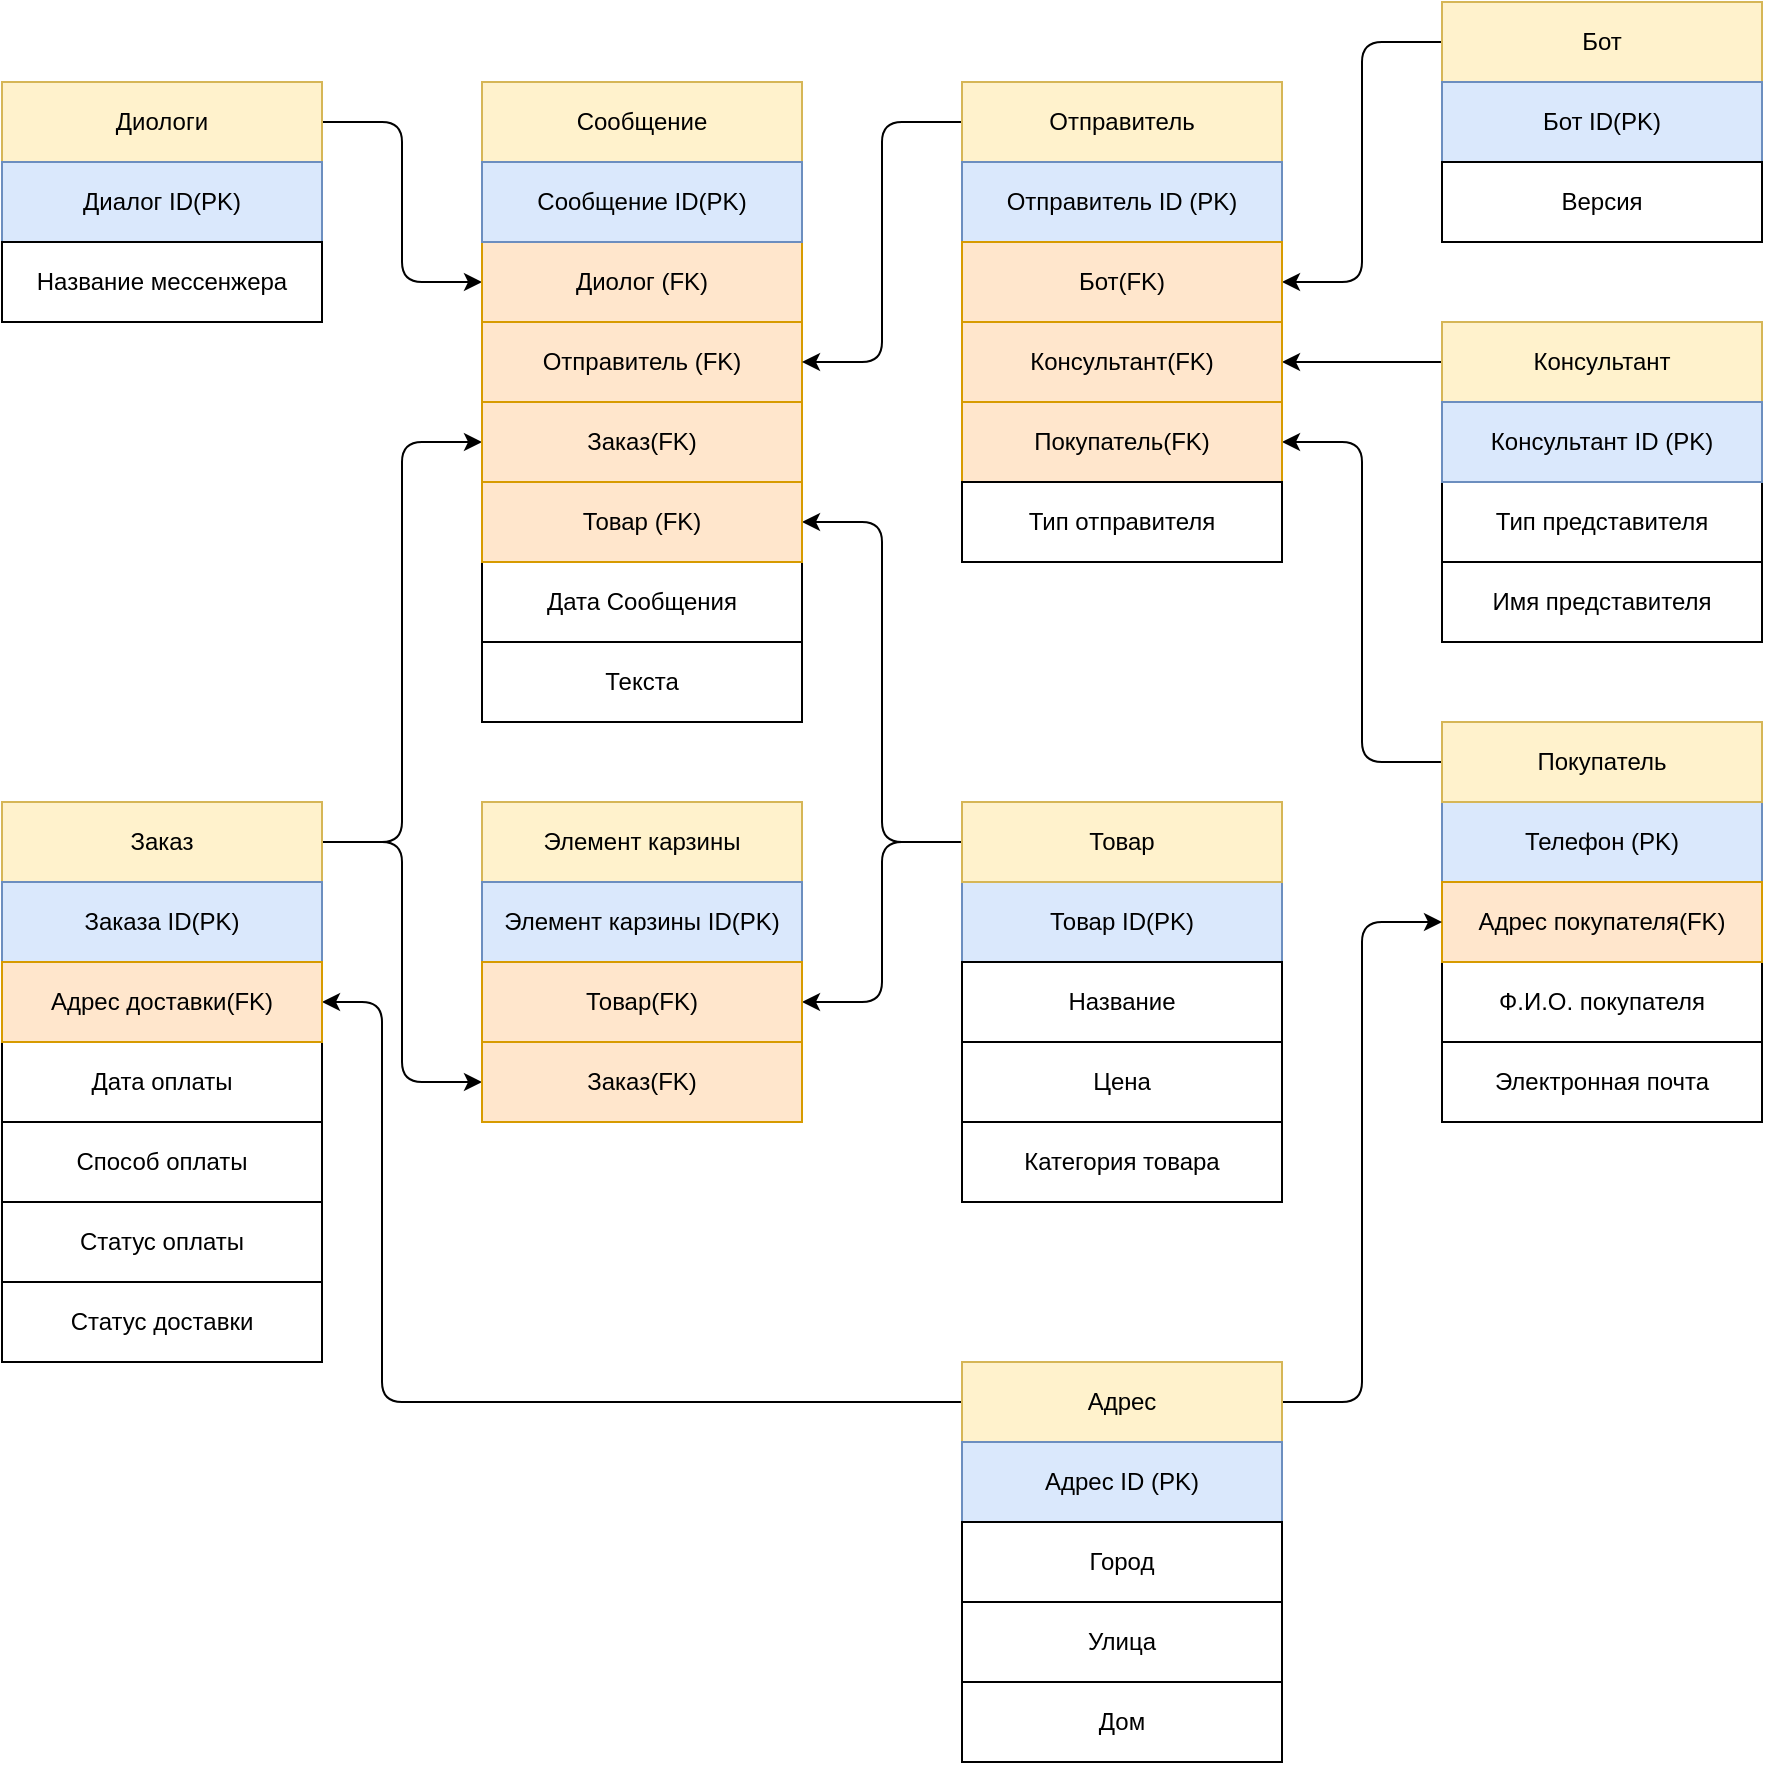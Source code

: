 <mxfile version="14.6.13" type="github" pages="3">
  <diagram id="p0deHhukB9I0JdLg6zLl" name="Логическая модель">
    <mxGraphModel dx="1422" dy="794" grid="1" gridSize="10" guides="1" tooltips="1" connect="1" arrows="1" fold="1" page="1" pageScale="1" pageWidth="850" pageHeight="1100" math="0" shadow="0">
      <root>
        <mxCell id="v9or5yY0KIAKRHQaL7rL-0" />
        <mxCell id="v9or5yY0KIAKRHQaL7rL-1" parent="v9or5yY0KIAKRHQaL7rL-0" />
        <mxCell id="pasMvAfdGevfpp6IdiTx-0" style="edgeStyle=none;rounded=0;orthogonalLoop=1;jettySize=auto;html=1;exitX=0;exitY=0.25;exitDx=0;exitDy=0;" parent="v9or5yY0KIAKRHQaL7rL-1" edge="1">
          <mxGeometry relative="1" as="geometry">
            <mxPoint x="700" y="140" as="sourcePoint" />
            <mxPoint x="700" y="140" as="targetPoint" />
          </mxGeometry>
        </mxCell>
        <mxCell id="TckLDGWV12TooiqpzIK_-0" style="edgeStyle=orthogonalEdgeStyle;rounded=1;orthogonalLoop=1;jettySize=auto;html=1;exitX=1;exitY=0.5;exitDx=0;exitDy=0;entryX=0;entryY=0.5;entryDx=0;entryDy=0;startArrow=none;startFill=0;endArrow=classic;endFill=1;" parent="v9or5yY0KIAKRHQaL7rL-1" source="pasMvAfdGevfpp6IdiTx-87" target="pasMvAfdGevfpp6IdiTx-91" edge="1">
          <mxGeometry relative="1" as="geometry" />
        </mxCell>
        <mxCell id="pasMvAfdGevfpp6IdiTx-87" value="Диологи" style="rounded=0;whiteSpace=wrap;html=1;fillColor=#fff2cc;strokeColor=#d6b656;" parent="v9or5yY0KIAKRHQaL7rL-1" vertex="1">
          <mxGeometry x="40" y="80" width="160" height="40" as="geometry" />
        </mxCell>
        <mxCell id="pasMvAfdGevfpp6IdiTx-88" value="Диалог ID(PK)" style="rounded=0;whiteSpace=wrap;html=1;fillColor=#dae8fc;strokeColor=#6c8ebf;" parent="v9or5yY0KIAKRHQaL7rL-1" vertex="1">
          <mxGeometry x="40" y="120" width="160" height="40" as="geometry" />
        </mxCell>
        <mxCell id="pasMvAfdGevfpp6IdiTx-89" value="Название мессенжера" style="rounded=0;whiteSpace=wrap;html=1;" parent="v9or5yY0KIAKRHQaL7rL-1" vertex="1">
          <mxGeometry x="40" y="160" width="160" height="40" as="geometry" />
        </mxCell>
        <mxCell id="pasMvAfdGevfpp6IdiTx-91" value="Диолог (FK)" style="rounded=0;whiteSpace=wrap;html=1;fillColor=#ffe6cc;strokeColor=#d79b00;" parent="v9or5yY0KIAKRHQaL7rL-1" vertex="1">
          <mxGeometry x="280" y="160" width="160" height="40" as="geometry" />
        </mxCell>
        <mxCell id="pasMvAfdGevfpp6IdiTx-96" value="Имя представителя" style="rounded=0;whiteSpace=wrap;html=1;" parent="v9or5yY0KIAKRHQaL7rL-1" vertex="1">
          <mxGeometry x="760" y="320" width="160" height="40" as="geometry" />
        </mxCell>
        <mxCell id="pasMvAfdGevfpp6IdiTx-97" value="Тип представителя" style="rounded=0;whiteSpace=wrap;html=1;" parent="v9or5yY0KIAKRHQaL7rL-1" vertex="1">
          <mxGeometry x="760" y="280" width="160" height="40" as="geometry" />
        </mxCell>
        <mxCell id="pasMvAfdGevfpp6IdiTx-99" value="Сообщение" style="rounded=0;whiteSpace=wrap;html=1;sketch=0;fillColor=#fff2cc;strokeColor=#d6b656;" parent="v9or5yY0KIAKRHQaL7rL-1" vertex="1">
          <mxGeometry x="280" y="80" width="160" height="40" as="geometry" />
        </mxCell>
        <mxCell id="pasMvAfdGevfpp6IdiTx-100" value="Дата Сообщения" style="rounded=0;whiteSpace=wrap;html=1;sketch=0;" parent="v9or5yY0KIAKRHQaL7rL-1" vertex="1">
          <mxGeometry x="280" y="320" width="160" height="40" as="geometry" />
        </mxCell>
        <mxCell id="pasMvAfdGevfpp6IdiTx-105" value="Текста" style="rounded=0;whiteSpace=wrap;html=1;sketch=0;" parent="v9or5yY0KIAKRHQaL7rL-1" vertex="1">
          <mxGeometry x="280" y="360" width="160" height="40" as="geometry" />
        </mxCell>
        <mxCell id="pasMvAfdGevfpp6IdiTx-106" value="Сообщение ID(PK)" style="rounded=0;whiteSpace=wrap;html=1;sketch=0;fillColor=#dae8fc;strokeColor=#6c8ebf;" parent="v9or5yY0KIAKRHQaL7rL-1" vertex="1">
          <mxGeometry x="280" y="120" width="160" height="40" as="geometry" />
        </mxCell>
        <mxCell id="pasMvAfdGevfpp6IdiTx-116" value="Статус доставки" style="rounded=0;whiteSpace=wrap;html=1;sketch=0;" parent="v9or5yY0KIAKRHQaL7rL-1" vertex="1">
          <mxGeometry x="40" y="680" width="160" height="40" as="geometry" />
        </mxCell>
        <mxCell id="pasMvAfdGevfpp6IdiTx-122" value="Товар ID(PK)" style="rounded=0;whiteSpace=wrap;html=1;sketch=0;fillColor=#dae8fc;strokeColor=#6c8ebf;" parent="v9or5yY0KIAKRHQaL7rL-1" vertex="1">
          <mxGeometry x="520" y="480" width="160" height="40" as="geometry" />
        </mxCell>
        <mxCell id="pasMvAfdGevfpp6IdiTx-123" value="Название" style="rounded=0;whiteSpace=wrap;html=1;sketch=0;" parent="v9or5yY0KIAKRHQaL7rL-1" vertex="1">
          <mxGeometry x="520" y="520" width="160" height="40" as="geometry" />
        </mxCell>
        <mxCell id="pasMvAfdGevfpp6IdiTx-124" value="Цена" style="rounded=0;whiteSpace=wrap;html=1;sketch=0;" parent="v9or5yY0KIAKRHQaL7rL-1" vertex="1">
          <mxGeometry x="520" y="560" width="160" height="40" as="geometry" />
        </mxCell>
        <mxCell id="pasMvAfdGevfpp6IdiTx-125" value="Категория товара" style="rounded=0;whiteSpace=wrap;html=1;sketch=0;" parent="v9or5yY0KIAKRHQaL7rL-1" vertex="1">
          <mxGeometry x="520" y="600" width="160" height="40" as="geometry" />
        </mxCell>
        <mxCell id="GKT2pGZKOeQUbgoUDQdX-23" style="edgeStyle=orthogonalEdgeStyle;curved=0;rounded=1;sketch=0;orthogonalLoop=1;jettySize=auto;html=1;exitX=0;exitY=0.5;exitDx=0;exitDy=0;entryX=1;entryY=0.5;entryDx=0;entryDy=0;endArrow=classic;endFill=1;" parent="v9or5yY0KIAKRHQaL7rL-1" source="pasMvAfdGevfpp6IdiTx-126" target="GKT2pGZKOeQUbgoUDQdX-18" edge="1">
          <mxGeometry relative="1" as="geometry" />
        </mxCell>
        <mxCell id="GKT2pGZKOeQUbgoUDQdX-25" style="edgeStyle=orthogonalEdgeStyle;curved=0;rounded=1;sketch=0;orthogonalLoop=1;jettySize=auto;html=1;exitX=0;exitY=0.5;exitDx=0;exitDy=0;entryX=1;entryY=0.5;entryDx=0;entryDy=0;endArrow=classic;endFill=1;" parent="v9or5yY0KIAKRHQaL7rL-1" source="pasMvAfdGevfpp6IdiTx-126" target="OiSkDl_6KYELyAvGCFfu-3" edge="1">
          <mxGeometry relative="1" as="geometry" />
        </mxCell>
        <mxCell id="pasMvAfdGevfpp6IdiTx-126" value="Товар" style="rounded=0;whiteSpace=wrap;html=1;sketch=0;fillColor=#fff2cc;strokeColor=#d6b656;" parent="v9or5yY0KIAKRHQaL7rL-1" vertex="1">
          <mxGeometry x="520" y="440" width="160" height="40" as="geometry" />
        </mxCell>
        <mxCell id="pasMvAfdGevfpp6IdiTx-128" value="Статус оплаты" style="rounded=0;whiteSpace=wrap;html=1;sketch=0;" parent="v9or5yY0KIAKRHQaL7rL-1" vertex="1">
          <mxGeometry x="40" y="640" width="160" height="40" as="geometry" />
        </mxCell>
        <mxCell id="pasMvAfdGevfpp6IdiTx-129" value="Способ оплаты" style="rounded=0;whiteSpace=wrap;html=1;sketch=0;" parent="v9or5yY0KIAKRHQaL7rL-1" vertex="1">
          <mxGeometry x="40" y="600" width="160" height="40" as="geometry" />
        </mxCell>
        <mxCell id="pasMvAfdGevfpp6IdiTx-130" value="Дата оплаты" style="rounded=0;whiteSpace=wrap;html=1;sketch=0;" parent="v9or5yY0KIAKRHQaL7rL-1" vertex="1">
          <mxGeometry x="40" y="560" width="160" height="40" as="geometry" />
        </mxCell>
        <mxCell id="pasMvAfdGevfpp6IdiTx-144" style="edgeStyle=orthogonalEdgeStyle;curved=0;rounded=1;sketch=0;orthogonalLoop=1;jettySize=auto;html=1;exitX=0.5;exitY=1;exitDx=0;exitDy=0;endArrow=classic;endFill=1;" parent="v9or5yY0KIAKRHQaL7rL-1" source="pasMvAfdGevfpp6IdiTx-99" target="pasMvAfdGevfpp6IdiTx-99" edge="1">
          <mxGeometry relative="1" as="geometry" />
        </mxCell>
        <mxCell id="OiSkDl_6KYELyAvGCFfu-3" value="Товар (FK)" style="rounded=0;whiteSpace=wrap;html=1;sketch=0;fillColor=#ffe6cc;strokeColor=#d79b00;" parent="v9or5yY0KIAKRHQaL7rL-1" vertex="1">
          <mxGeometry x="280" y="280" width="160" height="40" as="geometry" />
        </mxCell>
        <mxCell id="GKT2pGZKOeQUbgoUDQdX-0" value="Телефон (PK)" style="rounded=0;whiteSpace=wrap;html=1;sketch=0;fillColor=#dae8fc;strokeColor=#6c8ebf;" parent="v9or5yY0KIAKRHQaL7rL-1" vertex="1">
          <mxGeometry x="760" y="440" width="160" height="40" as="geometry" />
        </mxCell>
        <mxCell id="GKT2pGZKOeQUbgoUDQdX-1" value="Ф.И.О. покупателя" style="rounded=0;whiteSpace=wrap;html=1;sketch=0;" parent="v9or5yY0KIAKRHQaL7rL-1" vertex="1">
          <mxGeometry x="760" y="520" width="160" height="40" as="geometry" />
        </mxCell>
        <mxCell id="GKT2pGZKOeQUbgoUDQdX-2" value="Электронная почта" style="rounded=0;whiteSpace=wrap;html=1;sketch=0;" parent="v9or5yY0KIAKRHQaL7rL-1" vertex="1">
          <mxGeometry x="760" y="560" width="160" height="40" as="geometry" />
        </mxCell>
        <mxCell id="GKT2pGZKOeQUbgoUDQdX-3" value="Адрес покупателя(FK)" style="rounded=0;whiteSpace=wrap;html=1;sketch=0;fillColor=#ffe6cc;strokeColor=#d79b00;" parent="v9or5yY0KIAKRHQaL7rL-1" vertex="1">
          <mxGeometry x="760" y="480" width="160" height="40" as="geometry" />
        </mxCell>
        <mxCell id="GKT2pGZKOeQUbgoUDQdX-24" style="edgeStyle=orthogonalEdgeStyle;curved=0;rounded=1;sketch=0;orthogonalLoop=1;jettySize=auto;html=1;entryX=1;entryY=0.5;entryDx=0;entryDy=0;endArrow=classic;endFill=1;exitX=0;exitY=0.5;exitDx=0;exitDy=0;" parent="v9or5yY0KIAKRHQaL7rL-1" source="GKT2pGZKOeQUbgoUDQdX-4" target="7vflxxZMA2Av1aCufP7S-0" edge="1">
          <mxGeometry relative="1" as="geometry">
            <mxPoint x="720" y="400" as="sourcePoint" />
          </mxGeometry>
        </mxCell>
        <mxCell id="GKT2pGZKOeQUbgoUDQdX-4" value="Покупатель" style="rounded=0;whiteSpace=wrap;html=1;sketch=0;fillColor=#fff2cc;strokeColor=#d6b656;" parent="v9or5yY0KIAKRHQaL7rL-1" vertex="1">
          <mxGeometry x="760" y="400" width="160" height="40" as="geometry" />
        </mxCell>
        <mxCell id="GKT2pGZKOeQUbgoUDQdX-6" value="Отправитель (FK)" style="rounded=0;whiteSpace=wrap;html=1;sketch=0;fillColor=#ffe6cc;strokeColor=#d79b00;" parent="v9or5yY0KIAKRHQaL7rL-1" vertex="1">
          <mxGeometry x="280" y="200" width="160" height="40" as="geometry" />
        </mxCell>
        <mxCell id="GKT2pGZKOeQUbgoUDQdX-21" style="edgeStyle=orthogonalEdgeStyle;curved=0;rounded=1;sketch=0;orthogonalLoop=1;jettySize=auto;html=1;exitX=1;exitY=0.5;exitDx=0;exitDy=0;entryX=0;entryY=0.5;entryDx=0;entryDy=0;endArrow=classic;endFill=1;" parent="v9or5yY0KIAKRHQaL7rL-1" source="GKT2pGZKOeQUbgoUDQdX-8" target="GKT2pGZKOeQUbgoUDQdX-19" edge="1">
          <mxGeometry relative="1" as="geometry">
            <Array as="points">
              <mxPoint x="240" y="460" />
              <mxPoint x="240" y="580" />
            </Array>
          </mxGeometry>
        </mxCell>
        <mxCell id="e2h1Vivnj4qVAvCkV10X-23" style="edgeStyle=orthogonalEdgeStyle;rounded=1;orthogonalLoop=1;jettySize=auto;html=1;exitX=1;exitY=0.5;exitDx=0;exitDy=0;entryX=0;entryY=0.5;entryDx=0;entryDy=0;" parent="v9or5yY0KIAKRHQaL7rL-1" source="GKT2pGZKOeQUbgoUDQdX-8" target="GKT2pGZKOeQUbgoUDQdX-12" edge="1">
          <mxGeometry relative="1" as="geometry">
            <Array as="points">
              <mxPoint x="240" y="460" />
              <mxPoint x="240" y="260" />
            </Array>
          </mxGeometry>
        </mxCell>
        <mxCell id="GKT2pGZKOeQUbgoUDQdX-8" value="Заказ" style="rounded=0;whiteSpace=wrap;html=1;sketch=0;fillColor=#fff2cc;strokeColor=#d6b656;" parent="v9or5yY0KIAKRHQaL7rL-1" vertex="1">
          <mxGeometry x="40" y="440" width="160" height="40" as="geometry" />
        </mxCell>
        <mxCell id="GKT2pGZKOeQUbgoUDQdX-9" style="edgeStyle=orthogonalEdgeStyle;curved=0;rounded=1;sketch=0;orthogonalLoop=1;jettySize=auto;html=1;exitX=0.5;exitY=1;exitDx=0;exitDy=0;endArrow=classic;endFill=1;" parent="v9or5yY0KIAKRHQaL7rL-1" edge="1">
          <mxGeometry relative="1" as="geometry">
            <mxPoint x="140" y="560" as="sourcePoint" />
            <mxPoint x="140" y="560" as="targetPoint" />
          </mxGeometry>
        </mxCell>
        <mxCell id="GKT2pGZKOeQUbgoUDQdX-11" value="Заказа ID(PK)" style="rounded=0;whiteSpace=wrap;html=1;sketch=0;fillColor=#dae8fc;strokeColor=#6c8ebf;" parent="v9or5yY0KIAKRHQaL7rL-1" vertex="1">
          <mxGeometry x="40" y="480" width="160" height="40" as="geometry" />
        </mxCell>
        <mxCell id="GKT2pGZKOeQUbgoUDQdX-12" value="Заказ(FK)" style="rounded=0;whiteSpace=wrap;html=1;sketch=0;fillColor=#ffe6cc;strokeColor=#d79b00;" parent="v9or5yY0KIAKRHQaL7rL-1" vertex="1">
          <mxGeometry x="280" y="240" width="160" height="40" as="geometry" />
        </mxCell>
        <mxCell id="GKT2pGZKOeQUbgoUDQdX-16" value="Элемент карзины" style="rounded=0;whiteSpace=wrap;html=1;sketch=0;fillColor=#fff2cc;strokeColor=#d6b656;" parent="v9or5yY0KIAKRHQaL7rL-1" vertex="1">
          <mxGeometry x="280" y="440" width="160" height="40" as="geometry" />
        </mxCell>
        <mxCell id="GKT2pGZKOeQUbgoUDQdX-17" value="Элемент карзины ID(PK)" style="rounded=0;whiteSpace=wrap;html=1;sketch=0;fillColor=#dae8fc;strokeColor=#6c8ebf;" parent="v9or5yY0KIAKRHQaL7rL-1" vertex="1">
          <mxGeometry x="280" y="480" width="160" height="40" as="geometry" />
        </mxCell>
        <mxCell id="GKT2pGZKOeQUbgoUDQdX-18" value="Товар(FK)" style="rounded=0;whiteSpace=wrap;html=1;sketch=0;fillColor=#ffe6cc;strokeColor=#d79b00;" parent="v9or5yY0KIAKRHQaL7rL-1" vertex="1">
          <mxGeometry x="280" y="520" width="160" height="40" as="geometry" />
        </mxCell>
        <mxCell id="GKT2pGZKOeQUbgoUDQdX-19" value="Заказ(FK)" style="rounded=0;whiteSpace=wrap;html=1;sketch=0;fillColor=#ffe6cc;strokeColor=#d79b00;" parent="v9or5yY0KIAKRHQaL7rL-1" vertex="1">
          <mxGeometry x="280" y="560" width="160" height="40" as="geometry" />
        </mxCell>
        <mxCell id="pEorkSp60SFsjLi9tuk0-3" style="edgeStyle=orthogonalEdgeStyle;rounded=1;orthogonalLoop=1;jettySize=auto;html=1;exitX=0;exitY=0.5;exitDx=0;exitDy=0;entryX=1;entryY=0.5;entryDx=0;entryDy=0;" parent="v9or5yY0KIAKRHQaL7rL-1" source="IpdoKUMDZ1MdRO9-dNND-2" target="7vflxxZMA2Av1aCufP7S-1" edge="1">
          <mxGeometry relative="1" as="geometry" />
        </mxCell>
        <mxCell id="IpdoKUMDZ1MdRO9-dNND-2" value="Консультант" style="rounded=0;whiteSpace=wrap;html=1;fillColor=#fff2cc;strokeColor=#d6b656;" parent="v9or5yY0KIAKRHQaL7rL-1" vertex="1">
          <mxGeometry x="760" y="200" width="160" height="40" as="geometry" />
        </mxCell>
        <mxCell id="7vflxxZMA2Av1aCufP7S-3" style="edgeStyle=orthogonalEdgeStyle;rounded=1;orthogonalLoop=1;jettySize=auto;html=1;exitX=0;exitY=0.5;exitDx=0;exitDy=0;entryX=1;entryY=0.5;entryDx=0;entryDy=0;" parent="v9or5yY0KIAKRHQaL7rL-1" source="pEorkSp60SFsjLi9tuk0-5" target="GKT2pGZKOeQUbgoUDQdX-6" edge="1">
          <mxGeometry relative="1" as="geometry">
            <Array as="points">
              <mxPoint x="480" y="100" />
              <mxPoint x="480" y="220" />
            </Array>
          </mxGeometry>
        </mxCell>
        <mxCell id="pEorkSp60SFsjLi9tuk0-5" value="Отправитель" style="rounded=0;whiteSpace=wrap;html=1;fillColor=#fff2cc;strokeColor=#d6b656;" parent="v9or5yY0KIAKRHQaL7rL-1" vertex="1">
          <mxGeometry x="520" y="80" width="160" height="40" as="geometry" />
        </mxCell>
        <mxCell id="7vflxxZMA2Av1aCufP7S-0" value="Покупатель(FK)" style="rounded=0;whiteSpace=wrap;html=1;fillColor=#ffe6cc;strokeColor=#d79b00;" parent="v9or5yY0KIAKRHQaL7rL-1" vertex="1">
          <mxGeometry x="520" y="240" width="160" height="40" as="geometry" />
        </mxCell>
        <mxCell id="7vflxxZMA2Av1aCufP7S-1" value="Консультант(FK)" style="rounded=0;whiteSpace=wrap;html=1;fillColor=#ffe6cc;strokeColor=#d79b00;" parent="v9or5yY0KIAKRHQaL7rL-1" vertex="1">
          <mxGeometry x="520" y="200" width="160" height="40" as="geometry" />
        </mxCell>
        <mxCell id="7vflxxZMA2Av1aCufP7S-2" value="Тип отправителя" style="rounded=0;whiteSpace=wrap;html=1;" parent="v9or5yY0KIAKRHQaL7rL-1" vertex="1">
          <mxGeometry x="520" y="280" width="160" height="40" as="geometry" />
        </mxCell>
        <mxCell id="e2h1Vivnj4qVAvCkV10X-4" value="Консультант ID (PK)" style="rounded=0;whiteSpace=wrap;html=1;fillColor=#dae8fc;strokeColor=#6c8ebf;" parent="v9or5yY0KIAKRHQaL7rL-1" vertex="1">
          <mxGeometry x="760" y="240" width="160" height="40" as="geometry" />
        </mxCell>
        <mxCell id="e2h1Vivnj4qVAvCkV10X-5" value="Отправитель ID (PK)" style="rounded=0;whiteSpace=wrap;html=1;fillColor=#dae8fc;strokeColor=#6c8ebf;" parent="v9or5yY0KIAKRHQaL7rL-1" vertex="1">
          <mxGeometry x="520" y="120" width="160" height="40" as="geometry" />
        </mxCell>
        <mxCell id="e2h1Vivnj4qVAvCkV10X-11" style="edgeStyle=orthogonalEdgeStyle;rounded=1;orthogonalLoop=1;jettySize=auto;html=1;exitX=0;exitY=0.5;exitDx=0;exitDy=0;entryX=1;entryY=0.5;entryDx=0;entryDy=0;" parent="v9or5yY0KIAKRHQaL7rL-1" source="e2h1Vivnj4qVAvCkV10X-8" target="e2h1Vivnj4qVAvCkV10X-10" edge="1">
          <mxGeometry relative="1" as="geometry">
            <Array as="points">
              <mxPoint x="720" y="60" />
              <mxPoint x="720" y="180" />
            </Array>
          </mxGeometry>
        </mxCell>
        <mxCell id="e2h1Vivnj4qVAvCkV10X-8" value="Бот" style="rounded=0;whiteSpace=wrap;html=1;fillColor=#fff2cc;strokeColor=#d6b656;" parent="v9or5yY0KIAKRHQaL7rL-1" vertex="1">
          <mxGeometry x="760" y="40" width="160" height="40" as="geometry" />
        </mxCell>
        <mxCell id="e2h1Vivnj4qVAvCkV10X-9" value="Бот ID(PK)" style="rounded=0;whiteSpace=wrap;html=1;fillColor=#dae8fc;strokeColor=#6c8ebf;" parent="v9or5yY0KIAKRHQaL7rL-1" vertex="1">
          <mxGeometry x="760" y="80" width="160" height="40" as="geometry" />
        </mxCell>
        <mxCell id="e2h1Vivnj4qVAvCkV10X-10" value="Бот(FK)" style="rounded=0;whiteSpace=wrap;html=1;fillColor=#ffe6cc;strokeColor=#d79b00;" parent="v9or5yY0KIAKRHQaL7rL-1" vertex="1">
          <mxGeometry x="520" y="160" width="160" height="40" as="geometry" />
        </mxCell>
        <mxCell id="e2h1Vivnj4qVAvCkV10X-12" value="Версия" style="rounded=0;whiteSpace=wrap;html=1;" parent="v9or5yY0KIAKRHQaL7rL-1" vertex="1">
          <mxGeometry x="760" y="120" width="160" height="40" as="geometry" />
        </mxCell>
        <mxCell id="e2h1Vivnj4qVAvCkV10X-19" style="edgeStyle=orthogonalEdgeStyle;rounded=1;orthogonalLoop=1;jettySize=auto;html=1;entryX=0;entryY=0.5;entryDx=0;entryDy=0;exitX=1;exitY=0.5;exitDx=0;exitDy=0;" parent="v9or5yY0KIAKRHQaL7rL-1" source="e2h1Vivnj4qVAvCkV10X-13" target="GKT2pGZKOeQUbgoUDQdX-3" edge="1">
          <mxGeometry relative="1" as="geometry">
            <Array as="points">
              <mxPoint x="720" y="740" />
              <mxPoint x="720" y="500" />
            </Array>
          </mxGeometry>
        </mxCell>
        <mxCell id="e2h1Vivnj4qVAvCkV10X-21" style="edgeStyle=orthogonalEdgeStyle;rounded=1;orthogonalLoop=1;jettySize=auto;html=1;entryX=1;entryY=0.5;entryDx=0;entryDy=0;exitX=0;exitY=0.5;exitDx=0;exitDy=0;" parent="v9or5yY0KIAKRHQaL7rL-1" source="e2h1Vivnj4qVAvCkV10X-13" target="e2h1Vivnj4qVAvCkV10X-17" edge="1">
          <mxGeometry relative="1" as="geometry">
            <Array as="points">
              <mxPoint x="230" y="740" />
              <mxPoint x="230" y="540" />
            </Array>
          </mxGeometry>
        </mxCell>
        <mxCell id="e2h1Vivnj4qVAvCkV10X-13" value="Адрес" style="rounded=0;whiteSpace=wrap;html=1;fillColor=#fff2cc;strokeColor=#d6b656;" parent="v9or5yY0KIAKRHQaL7rL-1" vertex="1">
          <mxGeometry x="520" y="720" width="160" height="40" as="geometry" />
        </mxCell>
        <mxCell id="e2h1Vivnj4qVAvCkV10X-14" value="Адрес ID (PK)" style="rounded=0;whiteSpace=wrap;html=1;fillColor=#dae8fc;strokeColor=#6c8ebf;" parent="v9or5yY0KIAKRHQaL7rL-1" vertex="1">
          <mxGeometry x="520" y="760" width="160" height="40" as="geometry" />
        </mxCell>
        <mxCell id="e2h1Vivnj4qVAvCkV10X-15" value="Город" style="rounded=0;whiteSpace=wrap;html=1;" parent="v9or5yY0KIAKRHQaL7rL-1" vertex="1">
          <mxGeometry x="520" y="800" width="160" height="40" as="geometry" />
        </mxCell>
        <mxCell id="e2h1Vivnj4qVAvCkV10X-17" value="Адрес доставки(FK)" style="rounded=0;whiteSpace=wrap;html=1;fillColor=#ffe6cc;strokeColor=#d79b00;" parent="v9or5yY0KIAKRHQaL7rL-1" vertex="1">
          <mxGeometry x="40" y="520" width="160" height="40" as="geometry" />
        </mxCell>
        <mxCell id="e2h1Vivnj4qVAvCkV10X-25" value="Улица" style="rounded=0;whiteSpace=wrap;html=1;" parent="v9or5yY0KIAKRHQaL7rL-1" vertex="1">
          <mxGeometry x="520" y="840" width="160" height="40" as="geometry" />
        </mxCell>
        <mxCell id="e2h1Vivnj4qVAvCkV10X-26" value="Дом" style="rounded=0;whiteSpace=wrap;html=1;" parent="v9or5yY0KIAKRHQaL7rL-1" vertex="1">
          <mxGeometry x="520" y="880" width="160" height="40" as="geometry" />
        </mxCell>
      </root>
    </mxGraphModel>
  </diagram>
  <diagram id="0a5VuU-vqwpAadKbkWRY" name="Физическая модель">
    <mxGraphModel dx="3731" dy="2234" grid="1" gridSize="10" guides="1" tooltips="1" connect="1" arrows="1" fold="1" page="1" pageScale="1" pageWidth="850" pageHeight="1100" math="0" shadow="0">
      <root>
        <mxCell id="Hk0iEldDr6kdwAqKDroC-0" />
        <mxCell id="Hk0iEldDr6kdwAqKDroC-1" parent="Hk0iEldDr6kdwAqKDroC-0" />
        <mxCell id="EmocOpkhU6z4b9rN5oCa-1" style="edgeStyle=orthogonalEdgeStyle;rounded=1;orthogonalLoop=1;jettySize=auto;html=1;exitX=1;exitY=0.5;exitDx=0;exitDy=0;entryX=0;entryY=0.5;entryDx=0;entryDy=0;endArrow=classic;endFill=1;" parent="Hk0iEldDr6kdwAqKDroC-1" source="QBS_KBa03I20bhZuK659-0" target="QBS_KBa03I20bhZuK659-4" edge="1">
          <mxGeometry relative="1" as="geometry" />
        </mxCell>
        <mxCell id="QBS_KBa03I20bhZuK659-0" value="Диологи" style="rounded=0;whiteSpace=wrap;html=1;fillColor=#fff2cc;strokeColor=#d6b656;" parent="Hk0iEldDr6kdwAqKDroC-1" vertex="1">
          <mxGeometry x="-720" y="200" width="200" height="40" as="geometry" />
        </mxCell>
        <mxCell id="QBS_KBa03I20bhZuK659-1" value="Диалог ID (PK) (uuid)" style="rounded=0;whiteSpace=wrap;html=1;fillColor=#dae8fc;strokeColor=#6c8ebf;" parent="Hk0iEldDr6kdwAqKDroC-1" vertex="1">
          <mxGeometry x="-720" y="240" width="200" height="40" as="geometry" />
        </mxCell>
        <mxCell id="QBS_KBa03I20bhZuK659-2" value="Название мессенжера (String)" style="rounded=0;whiteSpace=wrap;html=1;" parent="Hk0iEldDr6kdwAqKDroC-1" vertex="1">
          <mxGeometry x="-720" y="280" width="200" height="40" as="geometry" />
        </mxCell>
        <mxCell id="EmocOpkhU6z4b9rN5oCa-0" style="edgeStyle=orthogonalEdgeStyle;rounded=1;orthogonalLoop=1;jettySize=auto;html=1;exitX=1;exitY=0.5;exitDx=0;exitDy=0;entryX=0;entryY=0.5;entryDx=0;entryDy=0;endArrow=none;endFill=0;startArrow=classic;startFill=1;" parent="Hk0iEldDr6kdwAqKDroC-1" source="QBS_KBa03I20bhZuK659-3" target="QBS_KBa03I20bhZuK659-0" edge="1">
          <mxGeometry relative="1" as="geometry" />
        </mxCell>
        <mxCell id="QBS_KBa03I20bhZuK659-3" value="Диологи&amp;nbsp;(FK)" style="rounded=0;whiteSpace=wrap;html=1;fillColor=#ffe6cc;strokeColor=#d79b00;" parent="Hk0iEldDr6kdwAqKDroC-1" vertex="1">
          <mxGeometry x="-1000" y="280" width="200" height="40" as="geometry" />
        </mxCell>
        <mxCell id="QBS_KBa03I20bhZuK659-4" value="Диологи&amp;nbsp;(FK)" style="rounded=0;whiteSpace=wrap;html=1;fillColor=#ffe6cc;strokeColor=#d79b00;" parent="Hk0iEldDr6kdwAqKDroC-1" vertex="1">
          <mxGeometry x="-440" y="280" width="200" height="40" as="geometry" />
        </mxCell>
        <mxCell id="QBS_KBa03I20bhZuK659-6" value="Сообщения Консультанта" style="rounded=0;whiteSpace=wrap;html=1;fillColor=#fff2cc;strokeColor=#d6b656;" parent="Hk0iEldDr6kdwAqKDroC-1" vertex="1">
          <mxGeometry x="-1000" y="200" width="200" height="40" as="geometry" />
        </mxCell>
        <mxCell id="QBS_KBa03I20bhZuK659-7" value="ID сообщения консультанта (PK) (uuid)" style="rounded=0;whiteSpace=wrap;html=1;fillColor=#dae8fc;strokeColor=#6c8ebf;" parent="Hk0iEldDr6kdwAqKDroC-1" vertex="1">
          <mxGeometry x="-1000" y="240" width="200" height="40" as="geometry" />
        </mxCell>
        <mxCell id="QBS_KBa03I20bhZuK659-8" value="Дата сообщения (Date)" style="rounded=0;whiteSpace=wrap;html=1;" parent="Hk0iEldDr6kdwAqKDroC-1" vertex="1">
          <mxGeometry x="-1000" y="320" width="200" height="40" as="geometry" />
        </mxCell>
        <mxCell id="QBS_KBa03I20bhZuK659-9" value="Текст сообшения (String)" style="rounded=0;whiteSpace=wrap;html=1;" parent="Hk0iEldDr6kdwAqKDroC-1" vertex="1">
          <mxGeometry x="-1000" y="360" width="200" height="40" as="geometry" />
        </mxCell>
        <mxCell id="QBS_KBa03I20bhZuK659-10" value="Имя представителя (String)" style="rounded=0;whiteSpace=wrap;html=1;" parent="Hk0iEldDr6kdwAqKDroC-1" vertex="1">
          <mxGeometry x="-1000" y="400" width="200" height="40" as="geometry" />
        </mxCell>
        <mxCell id="QBS_KBa03I20bhZuK659-11" value="Тип представителя (String)" style="rounded=0;whiteSpace=wrap;html=1;" parent="Hk0iEldDr6kdwAqKDroC-1" vertex="1">
          <mxGeometry x="-1000" y="440" width="200" height="40" as="geometry" />
        </mxCell>
        <mxCell id="QBS_KBa03I20bhZuK659-13" style="edgeStyle=orthogonalEdgeStyle;curved=0;rounded=1;sketch=0;orthogonalLoop=1;jettySize=auto;html=1;exitX=1;exitY=0.5;exitDx=0;exitDy=0;entryX=0;entryY=0.5;entryDx=0;entryDy=0;endArrow=classic;endFill=1;" parent="Hk0iEldDr6kdwAqKDroC-1" source="QBS_KBa03I20bhZuK659-14" target="QBS_KBa03I20bhZuK659-33" edge="1">
          <mxGeometry relative="1" as="geometry" />
        </mxCell>
        <mxCell id="QBS_KBa03I20bhZuK659-14" value="Сообщения Покупателя" style="rounded=0;whiteSpace=wrap;html=1;sketch=0;fillColor=#fff2cc;strokeColor=#d6b656;" parent="Hk0iEldDr6kdwAqKDroC-1" vertex="1">
          <mxGeometry x="-440" y="200" width="200" height="40" as="geometry" />
        </mxCell>
        <mxCell id="QBS_KBa03I20bhZuK659-15" value="Дата Сообщения (Date)" style="rounded=0;whiteSpace=wrap;html=1;sketch=0;" parent="Hk0iEldDr6kdwAqKDroC-1" vertex="1">
          <mxGeometry x="-440" y="400" width="200" height="40" as="geometry" />
        </mxCell>
        <mxCell id="QBS_KBa03I20bhZuK659-16" value="Текста вопроса (String)" style="rounded=0;whiteSpace=wrap;html=1;sketch=0;" parent="Hk0iEldDr6kdwAqKDroC-1" vertex="1">
          <mxGeometry x="-160" y="360" width="200" height="40" as="geometry" />
        </mxCell>
        <mxCell id="QBS_KBa03I20bhZuK659-17" value="ID Сообщения покупателя (PK) (uuid)" style="rounded=0;whiteSpace=wrap;html=1;sketch=0;fillColor=#dae8fc;strokeColor=#6c8ebf;" parent="Hk0iEldDr6kdwAqKDroC-1" vertex="1">
          <mxGeometry x="-440" y="240" width="200" height="40" as="geometry" />
        </mxCell>
        <mxCell id="QBS_KBa03I20bhZuK659-18" value="Статус доставки (Sting)" style="rounded=0;whiteSpace=wrap;html=1;sketch=0;" parent="Hk0iEldDr6kdwAqKDroC-1" vertex="1">
          <mxGeometry x="-720" y="680" width="200" height="40" as="geometry" />
        </mxCell>
        <mxCell id="QBS_KBa03I20bhZuK659-19" value="ID Товар (PK) (uuid)" style="rounded=0;whiteSpace=wrap;html=1;sketch=0;fillColor=#dae8fc;strokeColor=#6c8ebf;" parent="Hk0iEldDr6kdwAqKDroC-1" vertex="1">
          <mxGeometry x="-160" y="520" width="200" height="40" as="geometry" />
        </mxCell>
        <mxCell id="QBS_KBa03I20bhZuK659-20" value="Название (String)" style="rounded=0;whiteSpace=wrap;html=1;sketch=0;" parent="Hk0iEldDr6kdwAqKDroC-1" vertex="1">
          <mxGeometry x="-160" y="560" width="200" height="40" as="geometry" />
        </mxCell>
        <mxCell id="QBS_KBa03I20bhZuK659-21" value="Цена (Double)" style="rounded=0;whiteSpace=wrap;html=1;sketch=0;" parent="Hk0iEldDr6kdwAqKDroC-1" vertex="1">
          <mxGeometry x="-160" y="600" width="200" height="40" as="geometry" />
        </mxCell>
        <mxCell id="QBS_KBa03I20bhZuK659-22" value="Категория товара (String)" style="rounded=0;whiteSpace=wrap;html=1;sketch=0;" parent="Hk0iEldDr6kdwAqKDroC-1" vertex="1">
          <mxGeometry x="-160" y="640" width="200" height="40" as="geometry" />
        </mxCell>
        <mxCell id="QBS_KBa03I20bhZuK659-23" style="edgeStyle=orthogonalEdgeStyle;curved=0;rounded=1;sketch=0;orthogonalLoop=1;jettySize=auto;html=1;exitX=0;exitY=0.5;exitDx=0;exitDy=0;entryX=1;entryY=0.5;entryDx=0;entryDy=0;endArrow=classic;endFill=1;" parent="Hk0iEldDr6kdwAqKDroC-1" source="QBS_KBa03I20bhZuK659-25" target="QBS_KBa03I20bhZuK659-49" edge="1">
          <mxGeometry relative="1" as="geometry" />
        </mxCell>
        <mxCell id="QBS_KBa03I20bhZuK659-24" style="edgeStyle=orthogonalEdgeStyle;curved=0;rounded=1;sketch=0;orthogonalLoop=1;jettySize=auto;html=1;exitX=1;exitY=0.5;exitDx=0;exitDy=0;entryX=1;entryY=0.5;entryDx=0;entryDy=0;endArrow=classic;endFill=1;" parent="Hk0iEldDr6kdwAqKDroC-1" source="QBS_KBa03I20bhZuK659-25" target="QBS_KBa03I20bhZuK659-32" edge="1">
          <mxGeometry relative="1" as="geometry" />
        </mxCell>
        <mxCell id="QBS_KBa03I20bhZuK659-25" value="Товар" style="rounded=0;whiteSpace=wrap;html=1;sketch=0;fillColor=#fff2cc;strokeColor=#d6b656;" parent="Hk0iEldDr6kdwAqKDroC-1" vertex="1">
          <mxGeometry x="-160" y="480" width="200" height="40" as="geometry" />
        </mxCell>
        <mxCell id="QBS_KBa03I20bhZuK659-26" value="Статус оплаты (String)" style="rounded=0;whiteSpace=wrap;html=1;sketch=0;" parent="Hk0iEldDr6kdwAqKDroC-1" vertex="1">
          <mxGeometry x="-720" y="640" width="200" height="40" as="geometry" />
        </mxCell>
        <mxCell id="QBS_KBa03I20bhZuK659-27" value="Способ оплаты (String)" style="rounded=0;whiteSpace=wrap;html=1;sketch=0;" parent="Hk0iEldDr6kdwAqKDroC-1" vertex="1">
          <mxGeometry x="-720" y="600" width="200" height="40" as="geometry" />
        </mxCell>
        <mxCell id="QBS_KBa03I20bhZuK659-28" value="Дата оплаты (Date)" style="rounded=0;whiteSpace=wrap;html=1;sketch=0;" parent="Hk0iEldDr6kdwAqKDroC-1" vertex="1">
          <mxGeometry x="-720" y="560" width="200" height="40" as="geometry" />
        </mxCell>
        <mxCell id="QBS_KBa03I20bhZuK659-29" style="edgeStyle=orthogonalEdgeStyle;curved=0;rounded=1;sketch=0;orthogonalLoop=1;jettySize=auto;html=1;exitX=0.5;exitY=1;exitDx=0;exitDy=0;endArrow=classic;endFill=1;" parent="Hk0iEldDr6kdwAqKDroC-1" source="QBS_KBa03I20bhZuK659-14" target="QBS_KBa03I20bhZuK659-14" edge="1">
          <mxGeometry relative="1" as="geometry" />
        </mxCell>
        <mxCell id="QBS_KBa03I20bhZuK659-30" value="Вопрос" style="rounded=0;whiteSpace=wrap;html=1;sketch=0;fillColor=#fff2cc;strokeColor=#d6b656;" parent="Hk0iEldDr6kdwAqKDroC-1" vertex="1">
          <mxGeometry x="-160" y="200" width="200" height="40" as="geometry" />
        </mxCell>
        <mxCell id="QBS_KBa03I20bhZuK659-31" value="&lt;span&gt;ID Вопрос (PK) (uuid&lt;br&gt;)&lt;/span&gt;" style="rounded=0;whiteSpace=wrap;html=1;sketch=0;fillColor=#dae8fc;strokeColor=#6c8ebf;" parent="Hk0iEldDr6kdwAqKDroC-1" vertex="1">
          <mxGeometry x="-160" y="240" width="200" height="40" as="geometry" />
        </mxCell>
        <mxCell id="QBS_KBa03I20bhZuK659-32" value="Товар (FK)" style="rounded=0;whiteSpace=wrap;html=1;sketch=0;fillColor=#ffe6cc;strokeColor=#d79b00;" parent="Hk0iEldDr6kdwAqKDroC-1" vertex="1">
          <mxGeometry x="-160" y="280" width="200" height="40" as="geometry" />
        </mxCell>
        <mxCell id="QBS_KBa03I20bhZuK659-33" value="Сообщение покупателя (FK)" style="rounded=0;whiteSpace=wrap;html=1;sketch=0;fillColor=#ffe6cc;strokeColor=#d79b00;" parent="Hk0iEldDr6kdwAqKDroC-1" vertex="1">
          <mxGeometry x="-160" y="320" width="200" height="40" as="geometry" />
        </mxCell>
        <mxCell id="QBS_KBa03I20bhZuK659-34" value="Телефон (PK) (Int)" style="rounded=0;whiteSpace=wrap;html=1;sketch=0;fillColor=#dae8fc;strokeColor=#6c8ebf;" parent="Hk0iEldDr6kdwAqKDroC-1" vertex="1">
          <mxGeometry x="-440" width="200" height="40" as="geometry" />
        </mxCell>
        <mxCell id="QBS_KBa03I20bhZuK659-35" value="Ф.И.О. покупателя (String)" style="rounded=0;whiteSpace=wrap;html=1;sketch=0;" parent="Hk0iEldDr6kdwAqKDroC-1" vertex="1">
          <mxGeometry x="-440" y="40" width="200" height="40" as="geometry" />
        </mxCell>
        <mxCell id="QBS_KBa03I20bhZuK659-36" value="Электронная почта (String)" style="rounded=0;whiteSpace=wrap;html=1;sketch=0;" parent="Hk0iEldDr6kdwAqKDroC-1" vertex="1">
          <mxGeometry x="-440" y="80" width="200" height="40" as="geometry" />
        </mxCell>
        <mxCell id="QBS_KBa03I20bhZuK659-37" value="Адрес покупателя (String)" style="rounded=0;whiteSpace=wrap;html=1;sketch=0;" parent="Hk0iEldDr6kdwAqKDroC-1" vertex="1">
          <mxGeometry x="-440" y="120" width="200" height="40" as="geometry" />
        </mxCell>
        <mxCell id="QBS_KBa03I20bhZuK659-38" style="edgeStyle=orthogonalEdgeStyle;curved=0;rounded=1;sketch=0;orthogonalLoop=1;jettySize=auto;html=1;exitX=1;exitY=0.5;exitDx=0;exitDy=0;entryX=1;entryY=0.5;entryDx=0;entryDy=0;endArrow=classic;endFill=1;" parent="Hk0iEldDr6kdwAqKDroC-1" source="QBS_KBa03I20bhZuK659-39" target="QBS_KBa03I20bhZuK659-40" edge="1">
          <mxGeometry relative="1" as="geometry" />
        </mxCell>
        <mxCell id="QBS_KBa03I20bhZuK659-39" value="Покупатель" style="rounded=0;whiteSpace=wrap;html=1;sketch=0;fillColor=#fff2cc;strokeColor=#d6b656;" parent="Hk0iEldDr6kdwAqKDroC-1" vertex="1">
          <mxGeometry x="-440" y="-40" width="200" height="40" as="geometry" />
        </mxCell>
        <mxCell id="QBS_KBa03I20bhZuK659-40" value="Покупатель (FK)" style="rounded=0;whiteSpace=wrap;html=1;sketch=0;fillColor=#ffe6cc;strokeColor=#d79b00;" parent="Hk0iEldDr6kdwAqKDroC-1" vertex="1">
          <mxGeometry x="-440" y="320" width="200" height="40" as="geometry" />
        </mxCell>
        <mxCell id="QBS_KBa03I20bhZuK659-41" style="edgeStyle=orthogonalEdgeStyle;curved=0;rounded=1;sketch=0;orthogonalLoop=1;jettySize=auto;html=1;exitX=1;exitY=0.5;exitDx=0;exitDy=0;entryX=0;entryY=0.5;entryDx=0;entryDy=0;endArrow=none;endFill=0;" parent="Hk0iEldDr6kdwAqKDroC-1" source="QBS_KBa03I20bhZuK659-43" target="QBS_KBa03I20bhZuK659-46" edge="1">
          <mxGeometry relative="1" as="geometry" />
        </mxCell>
        <mxCell id="QBS_KBa03I20bhZuK659-42" style="edgeStyle=orthogonalEdgeStyle;curved=0;rounded=1;sketch=0;orthogonalLoop=1;jettySize=auto;html=1;exitX=1;exitY=0.5;exitDx=0;exitDy=0;entryX=0;entryY=0.5;entryDx=0;entryDy=0;endArrow=classic;endFill=1;" parent="Hk0iEldDr6kdwAqKDroC-1" source="QBS_KBa03I20bhZuK659-43" target="QBS_KBa03I20bhZuK659-50" edge="1">
          <mxGeometry relative="1" as="geometry" />
        </mxCell>
        <mxCell id="QBS_KBa03I20bhZuK659-43" value="Заказ" style="rounded=0;whiteSpace=wrap;html=1;sketch=0;fillColor=#fff2cc;strokeColor=#d6b656;" parent="Hk0iEldDr6kdwAqKDroC-1" vertex="1">
          <mxGeometry x="-720" y="480" width="200" height="40" as="geometry" />
        </mxCell>
        <mxCell id="QBS_KBa03I20bhZuK659-44" style="edgeStyle=orthogonalEdgeStyle;curved=0;rounded=1;sketch=0;orthogonalLoop=1;jettySize=auto;html=1;exitX=0.5;exitY=1;exitDx=0;exitDy=0;endArrow=classic;endFill=1;" parent="Hk0iEldDr6kdwAqKDroC-1" edge="1">
          <mxGeometry relative="1" as="geometry">
            <mxPoint x="-620" y="560" as="sourcePoint" />
            <mxPoint x="-620" y="560" as="targetPoint" />
          </mxGeometry>
        </mxCell>
        <mxCell id="QBS_KBa03I20bhZuK659-45" value="ID Заказа (PK) (uuid)" style="rounded=0;whiteSpace=wrap;html=1;sketch=0;fillColor=#dae8fc;strokeColor=#6c8ebf;" parent="Hk0iEldDr6kdwAqKDroC-1" vertex="1">
          <mxGeometry x="-720" y="520" width="200" height="40" as="geometry" />
        </mxCell>
        <mxCell id="QBS_KBa03I20bhZuK659-46" value="Заказ (FK)" style="rounded=0;whiteSpace=wrap;html=1;sketch=0;fillColor=#ffe6cc;strokeColor=#d79b00;" parent="Hk0iEldDr6kdwAqKDroC-1" vertex="1">
          <mxGeometry x="-440" y="360" width="200" height="40" as="geometry" />
        </mxCell>
        <mxCell id="QBS_KBa03I20bhZuK659-47" value="Информация о связе Заказа и Товара" style="rounded=0;whiteSpace=wrap;html=1;sketch=0;fillColor=#fff2cc;strokeColor=#d6b656;" parent="Hk0iEldDr6kdwAqKDroC-1" vertex="1">
          <mxGeometry x="-440" y="480" width="200" height="40" as="geometry" />
        </mxCell>
        <mxCell id="QBS_KBa03I20bhZuK659-48" value="ID Информация о связе Заказа и Товара (PK) (uuid)" style="rounded=0;whiteSpace=wrap;html=1;sketch=0;fillColor=#dae8fc;strokeColor=#6c8ebf;" parent="Hk0iEldDr6kdwAqKDroC-1" vertex="1">
          <mxGeometry x="-440" y="520" width="200" height="40" as="geometry" />
        </mxCell>
        <mxCell id="QBS_KBa03I20bhZuK659-49" value="Товар(FK)" style="rounded=0;whiteSpace=wrap;html=1;sketch=0;fillColor=#ffe6cc;strokeColor=#d79b00;" parent="Hk0iEldDr6kdwAqKDroC-1" vertex="1">
          <mxGeometry x="-440" y="560" width="200" height="40" as="geometry" />
        </mxCell>
        <mxCell id="QBS_KBa03I20bhZuK659-50" value="Заказ(FK)" style="rounded=0;whiteSpace=wrap;html=1;sketch=0;fillColor=#ffe6cc;strokeColor=#d79b00;" parent="Hk0iEldDr6kdwAqKDroC-1" vertex="1">
          <mxGeometry x="-440" y="600" width="200" height="40" as="geometry" />
        </mxCell>
      </root>
    </mxGraphModel>
  </diagram>
  <diagram id="C5RBs43oDa-KdzZeNtuy" name="Концептуальная модель">
    <mxGraphModel dx="4024" dy="1323" grid="1" gridSize="10" guides="1" tooltips="1" connect="1" arrows="1" fold="1" page="1" pageScale="1" pageWidth="827" pageHeight="1169" math="0" shadow="0">
      <root>
        <mxCell id="WIyWlLk6GJQsqaUBKTNV-0" />
        <mxCell id="WIyWlLk6GJQsqaUBKTNV-1" parent="WIyWlLk6GJQsqaUBKTNV-0" />
        <mxCell id="WCMqi-JjXJPowefvI_k4-24" style="edgeStyle=none;rounded=0;orthogonalLoop=1;jettySize=auto;html=1;exitX=0;exitY=0.25;exitDx=0;exitDy=0;" parent="WIyWlLk6GJQsqaUBKTNV-1" edge="1">
          <mxGeometry relative="1" as="geometry">
            <mxPoint x="280" y="290" as="sourcePoint" />
            <mxPoint x="280" y="290" as="targetPoint" />
          </mxGeometry>
        </mxCell>
        <mxCell id="WCMqi-JjXJPowefvI_k4-28" value="" style="shape=table;html=1;whiteSpace=wrap;startSize=0;container=1;collapsible=0;childLayout=tableLayout;swimlaneFillColor=none;" parent="WIyWlLk6GJQsqaUBKTNV-1" vertex="1">
          <mxGeometry x="-40" y="760" width="200" height="160" as="geometry" />
        </mxCell>
        <mxCell id="WCMqi-JjXJPowefvI_k4-29" value="" style="shape=partialRectangle;html=1;whiteSpace=wrap;collapsible=0;dropTarget=0;pointerEvents=0;fillColor=none;top=0;left=0;bottom=0;right=0;points=[[0,0.5],[1,0.5]];portConstraint=eastwest;" parent="WCMqi-JjXJPowefvI_k4-28" vertex="1">
          <mxGeometry width="200" height="40" as="geometry" />
        </mxCell>
        <mxCell id="WCMqi-JjXJPowefvI_k4-30" value="Покупатель" style="shape=partialRectangle;html=1;whiteSpace=wrap;connectable=0;overflow=hidden;fillColor=none;top=0;left=0;bottom=0;right=0;" parent="WCMqi-JjXJPowefvI_k4-29" vertex="1">
          <mxGeometry width="200" height="40" as="geometry" />
        </mxCell>
        <mxCell id="WCMqi-JjXJPowefvI_k4-31" value="" style="shape=partialRectangle;html=1;whiteSpace=wrap;collapsible=0;dropTarget=0;pointerEvents=0;fillColor=none;top=0;left=0;bottom=0;right=0;points=[[0,0.5],[1,0.5]];portConstraint=eastwest;" parent="WCMqi-JjXJPowefvI_k4-28" vertex="1">
          <mxGeometry y="40" width="200" height="120" as="geometry" />
        </mxCell>
        <mxCell id="WCMqi-JjXJPowefvI_k4-32" value="&lt;span&gt;&lt;b&gt;Телефон&lt;/b&gt;&lt;br&gt;Пароль&lt;br&gt;Имя&lt;br&gt;Почта&lt;/span&gt;" style="shape=partialRectangle;html=1;whiteSpace=wrap;connectable=0;overflow=hidden;fillColor=none;top=0;left=0;bottom=0;right=0;" parent="WCMqi-JjXJPowefvI_k4-31" vertex="1">
          <mxGeometry width="200" height="120" as="geometry" />
        </mxCell>
        <mxCell id="WCMqi-JjXJPowefvI_k4-46" value="" style="shape=table;html=1;whiteSpace=wrap;startSize=0;container=1;collapsible=0;childLayout=tableLayout;" parent="WIyWlLk6GJQsqaUBKTNV-1" vertex="1">
          <mxGeometry x="-320" y="560" width="200" height="160" as="geometry" />
        </mxCell>
        <mxCell id="WCMqi-JjXJPowefvI_k4-47" value="" style="shape=partialRectangle;html=1;whiteSpace=wrap;collapsible=0;dropTarget=0;pointerEvents=0;fillColor=none;top=0;left=0;bottom=0;right=0;points=[[0,0.5],[1,0.5]];portConstraint=eastwest;" parent="WCMqi-JjXJPowefvI_k4-46" vertex="1">
          <mxGeometry width="200" height="40" as="geometry" />
        </mxCell>
        <mxCell id="WCMqi-JjXJPowefvI_k4-48" value="Сообщение Покупателя" style="shape=partialRectangle;html=1;whiteSpace=wrap;connectable=0;overflow=hidden;fillColor=none;top=0;left=0;bottom=0;right=0;" parent="WCMqi-JjXJPowefvI_k4-47" vertex="1">
          <mxGeometry width="200" height="40" as="geometry" />
        </mxCell>
        <mxCell id="WCMqi-JjXJPowefvI_k4-49" value="" style="shape=partialRectangle;html=1;whiteSpace=wrap;collapsible=0;dropTarget=0;pointerEvents=0;fillColor=none;top=0;left=0;bottom=0;right=0;points=[[0,0.5],[1,0.5]];portConstraint=eastwest;" parent="WCMqi-JjXJPowefvI_k4-46" vertex="1">
          <mxGeometry y="40" width="200" height="120" as="geometry" />
        </mxCell>
        <mxCell id="WCMqi-JjXJPowefvI_k4-50" value="&lt;b&gt;Сообщение Покупателя ID&lt;/b&gt;&lt;br&gt;Дата&lt;br&gt;&lt;b style=&quot;color: rgb(126 , 166 , 224)&quot;&gt;Покупатель&lt;/b&gt;&lt;br&gt;&lt;b style=&quot;color: rgb(126 , 166 , 224)&quot;&gt;Заказ&lt;/b&gt;&lt;br&gt;&lt;b style=&quot;color: rgb(126 , 166 , 224)&quot;&gt;Вопрос покупателя&lt;/b&gt;" style="shape=partialRectangle;html=1;whiteSpace=wrap;connectable=0;overflow=hidden;fillColor=none;top=0;left=0;bottom=0;right=0;" parent="WCMqi-JjXJPowefvI_k4-49" vertex="1">
          <mxGeometry width="200" height="120" as="geometry" />
        </mxCell>
        <mxCell id="WCMqi-JjXJPowefvI_k4-51" value="" style="shape=table;html=1;whiteSpace=wrap;startSize=0;container=1;collapsible=0;childLayout=tableLayout;" parent="WIyWlLk6GJQsqaUBKTNV-1" vertex="1">
          <mxGeometry x="-560" y="240" width="160" height="160" as="geometry" />
        </mxCell>
        <mxCell id="WCMqi-JjXJPowefvI_k4-52" value="" style="shape=partialRectangle;html=1;whiteSpace=wrap;collapsible=0;dropTarget=0;pointerEvents=0;fillColor=none;top=0;left=0;bottom=0;right=0;points=[[0,0.5],[1,0.5]];portConstraint=eastwest;" parent="WCMqi-JjXJPowefvI_k4-51" vertex="1">
          <mxGeometry width="160" height="40" as="geometry" />
        </mxCell>
        <mxCell id="WCMqi-JjXJPowefvI_k4-53" value="Диолог" style="shape=partialRectangle;html=1;whiteSpace=wrap;connectable=0;overflow=hidden;fillColor=none;top=0;left=0;bottom=0;right=0;" parent="WCMqi-JjXJPowefvI_k4-52" vertex="1">
          <mxGeometry width="160" height="40" as="geometry" />
        </mxCell>
        <mxCell id="WCMqi-JjXJPowefvI_k4-54" value="" style="shape=partialRectangle;html=1;whiteSpace=wrap;collapsible=0;dropTarget=0;pointerEvents=0;fillColor=none;top=0;left=0;bottom=0;right=0;points=[[0,0.5],[1,0.5]];portConstraint=eastwest;" parent="WCMqi-JjXJPowefvI_k4-51" vertex="1">
          <mxGeometry y="40" width="160" height="120" as="geometry" />
        </mxCell>
        <mxCell id="WCMqi-JjXJPowefvI_k4-55" value="&lt;b&gt;Диалог ID&lt;br&gt;&lt;font color=&quot;#7ea6e0&quot;&gt;Мессенжер&lt;br&gt;Сообщение Покупателя&lt;br&gt;Сообщение Магазина&lt;/font&gt;&lt;/b&gt;" style="shape=partialRectangle;html=1;whiteSpace=wrap;connectable=0;overflow=hidden;fillColor=none;top=0;left=0;bottom=0;right=0;" parent="WCMqi-JjXJPowefvI_k4-54" vertex="1">
          <mxGeometry width="160" height="120" as="geometry" />
        </mxCell>
        <mxCell id="WCMqi-JjXJPowefvI_k4-56" value="" style="shape=table;html=1;whiteSpace=wrap;startSize=0;container=1;collapsible=0;childLayout=tableLayout;" parent="WIyWlLk6GJQsqaUBKTNV-1" vertex="1">
          <mxGeometry x="520" y="800" width="200" height="160" as="geometry" />
        </mxCell>
        <mxCell id="WCMqi-JjXJPowefvI_k4-57" value="" style="shape=partialRectangle;html=1;whiteSpace=wrap;collapsible=0;dropTarget=0;pointerEvents=0;fillColor=none;top=0;left=0;bottom=0;right=0;points=[[0,0.5],[1,0.5]];portConstraint=eastwest;" parent="WCMqi-JjXJPowefvI_k4-56" vertex="1">
          <mxGeometry width="200" height="40" as="geometry" />
        </mxCell>
        <mxCell id="WCMqi-JjXJPowefvI_k4-58" value="Товар" style="shape=partialRectangle;html=1;whiteSpace=wrap;connectable=0;overflow=hidden;fillColor=none;top=0;left=0;bottom=0;right=0;" parent="WCMqi-JjXJPowefvI_k4-57" vertex="1">
          <mxGeometry width="200" height="40" as="geometry" />
        </mxCell>
        <mxCell id="WCMqi-JjXJPowefvI_k4-59" value="" style="shape=partialRectangle;html=1;whiteSpace=wrap;collapsible=0;dropTarget=0;pointerEvents=0;fillColor=none;top=0;left=0;bottom=0;right=0;points=[[0,0.5],[1,0.5]];portConstraint=eastwest;" parent="WCMqi-JjXJPowefvI_k4-56" vertex="1">
          <mxGeometry y="40" width="200" height="120" as="geometry" />
        </mxCell>
        <mxCell id="WCMqi-JjXJPowefvI_k4-60" value="&lt;b&gt;Товар ID&lt;/b&gt;&amp;nbsp;&lt;br&gt;Название&lt;br&gt;Цена&lt;br&gt;Категория такара" style="shape=partialRectangle;html=1;whiteSpace=wrap;connectable=0;overflow=hidden;fillColor=none;top=0;left=0;bottom=0;right=0;" parent="WCMqi-JjXJPowefvI_k4-59" vertex="1">
          <mxGeometry width="200" height="120" as="geometry" />
        </mxCell>
        <mxCell id="WCMqi-JjXJPowefvI_k4-61" value="" style="shape=table;html=1;whiteSpace=wrap;startSize=0;container=1;collapsible=0;childLayout=tableLayout;" parent="WIyWlLk6GJQsqaUBKTNV-1" vertex="1">
          <mxGeometry x="240" y="360" width="200" height="160" as="geometry" />
        </mxCell>
        <mxCell id="WCMqi-JjXJPowefvI_k4-62" value="" style="shape=partialRectangle;html=1;whiteSpace=wrap;collapsible=0;dropTarget=0;pointerEvents=0;fillColor=none;top=0;left=0;bottom=0;right=0;points=[[0,0.5],[1,0.5]];portConstraint=eastwest;" parent="WCMqi-JjXJPowefvI_k4-61" vertex="1">
          <mxGeometry width="200" height="40" as="geometry" />
        </mxCell>
        <mxCell id="WCMqi-JjXJPowefvI_k4-63" value="Карзина" style="shape=partialRectangle;html=1;whiteSpace=wrap;connectable=0;overflow=hidden;fillColor=none;top=0;left=0;bottom=0;right=0;" parent="WCMqi-JjXJPowefvI_k4-62" vertex="1">
          <mxGeometry width="200" height="40" as="geometry" />
        </mxCell>
        <mxCell id="WCMqi-JjXJPowefvI_k4-64" value="" style="shape=partialRectangle;html=1;whiteSpace=wrap;collapsible=0;dropTarget=0;pointerEvents=0;fillColor=none;top=0;left=0;bottom=0;right=0;points=[[0,0.5],[1,0.5]];portConstraint=eastwest;" parent="WCMqi-JjXJPowefvI_k4-61" vertex="1">
          <mxGeometry y="40" width="200" height="120" as="geometry" />
        </mxCell>
        <mxCell id="WCMqi-JjXJPowefvI_k4-65" value="&lt;b&gt;Карзина ID&lt;br&gt;&lt;font color=&quot;#7ea6e0&quot;&gt;Товар&lt;/font&gt;&lt;br&gt;&lt;/b&gt;" style="shape=partialRectangle;html=1;whiteSpace=wrap;connectable=0;overflow=hidden;fillColor=none;top=0;left=0;bottom=0;right=0;" parent="WCMqi-JjXJPowefvI_k4-64" vertex="1">
          <mxGeometry width="200" height="120" as="geometry" />
        </mxCell>
        <mxCell id="WCMqi-JjXJPowefvI_k4-66" value="" style="shape=table;html=1;whiteSpace=wrap;startSize=0;container=1;collapsible=0;childLayout=tableLayout;" parent="WIyWlLk6GJQsqaUBKTNV-1" vertex="1">
          <mxGeometry x="-40" y="360" width="200" height="160" as="geometry" />
        </mxCell>
        <mxCell id="WCMqi-JjXJPowefvI_k4-67" value="" style="shape=partialRectangle;html=1;whiteSpace=wrap;collapsible=0;dropTarget=0;pointerEvents=0;fillColor=none;top=0;left=0;bottom=0;right=0;points=[[0,0.5],[1,0.5]];portConstraint=eastwest;" parent="WCMqi-JjXJPowefvI_k4-66" vertex="1">
          <mxGeometry width="200" height="40" as="geometry" />
        </mxCell>
        <mxCell id="WCMqi-JjXJPowefvI_k4-68" value="Заказ" style="shape=partialRectangle;html=1;whiteSpace=wrap;connectable=0;overflow=hidden;fillColor=none;top=0;left=0;bottom=0;right=0;" parent="WCMqi-JjXJPowefvI_k4-67" vertex="1">
          <mxGeometry width="200" height="40" as="geometry" />
        </mxCell>
        <mxCell id="WCMqi-JjXJPowefvI_k4-69" value="" style="shape=partialRectangle;html=1;whiteSpace=wrap;collapsible=0;dropTarget=0;pointerEvents=0;fillColor=none;top=0;left=0;bottom=0;right=0;points=[[0,0.5],[1,0.5]];portConstraint=eastwest;" parent="WCMqi-JjXJPowefvI_k4-66" vertex="1">
          <mxGeometry y="40" width="200" height="120" as="geometry" />
        </mxCell>
        <mxCell id="WCMqi-JjXJPowefvI_k4-70" value="&lt;b&gt;Заказ ID&lt;/b&gt;&lt;br&gt;&lt;font color=&quot;#7ea6e0&quot;&gt;&lt;b&gt;Карзина&lt;br&gt;Оплата&lt;br&gt;Доставка&lt;/b&gt;&lt;/font&gt;" style="shape=partialRectangle;html=1;whiteSpace=wrap;connectable=0;overflow=hidden;fillColor=none;top=0;left=0;bottom=0;right=0;" parent="WCMqi-JjXJPowefvI_k4-69" vertex="1">
          <mxGeometry width="200" height="120" as="geometry" />
        </mxCell>
        <mxCell id="WCMqi-JjXJPowefvI_k4-82" value="" style="shape=table;html=1;whiteSpace=wrap;startSize=0;container=1;collapsible=0;childLayout=tableLayout;" parent="WIyWlLk6GJQsqaUBKTNV-1" vertex="1">
          <mxGeometry x="-40" y="120" width="200" height="160" as="geometry" />
        </mxCell>
        <mxCell id="WCMqi-JjXJPowefvI_k4-83" value="" style="shape=partialRectangle;html=1;whiteSpace=wrap;collapsible=0;dropTarget=0;pointerEvents=0;fillColor=none;top=0;left=0;bottom=0;right=0;points=[[0,0.5],[1,0.5]];portConstraint=eastwest;" parent="WCMqi-JjXJPowefvI_k4-82" vertex="1">
          <mxGeometry width="200" height="40" as="geometry" />
        </mxCell>
        <mxCell id="WCMqi-JjXJPowefvI_k4-84" value="Представитель магазина" style="shape=partialRectangle;html=1;whiteSpace=wrap;connectable=0;overflow=hidden;fillColor=none;top=0;left=0;bottom=0;right=0;" parent="WCMqi-JjXJPowefvI_k4-83" vertex="1">
          <mxGeometry width="200" height="40" as="geometry" />
        </mxCell>
        <mxCell id="WCMqi-JjXJPowefvI_k4-85" value="" style="shape=partialRectangle;html=1;whiteSpace=wrap;collapsible=0;dropTarget=0;pointerEvents=0;fillColor=none;top=0;left=0;bottom=0;right=0;points=[[0,0.5],[1,0.5]];portConstraint=eastwest;" parent="WCMqi-JjXJPowefvI_k4-82" vertex="1">
          <mxGeometry y="40" width="200" height="120" as="geometry" />
        </mxCell>
        <mxCell id="WCMqi-JjXJPowefvI_k4-86" value="&lt;b&gt;Представитель магазина ID&lt;/b&gt;&lt;br&gt;Тип представителя&lt;br&gt;Имя представителя" style="shape=partialRectangle;html=1;whiteSpace=wrap;connectable=0;overflow=hidden;fillColor=none;top=0;left=0;bottom=0;right=0;" parent="WCMqi-JjXJPowefvI_k4-85" vertex="1">
          <mxGeometry width="200" height="120" as="geometry" />
        </mxCell>
        <mxCell id="WCMqi-JjXJPowefvI_k4-97" value="" style="shape=table;html=1;whiteSpace=wrap;startSize=0;container=1;collapsible=0;childLayout=tableLayout;shadow=0;" parent="WIyWlLk6GJQsqaUBKTNV-1" vertex="1">
          <mxGeometry x="-320" y="120" width="200" height="160" as="geometry" />
        </mxCell>
        <mxCell id="WCMqi-JjXJPowefvI_k4-98" value="" style="shape=partialRectangle;html=1;whiteSpace=wrap;collapsible=0;dropTarget=0;pointerEvents=0;fillColor=none;top=0;left=0;bottom=0;right=0;points=[[0,0.5],[1,0.5]];portConstraint=eastwest;" parent="WCMqi-JjXJPowefvI_k4-97" vertex="1">
          <mxGeometry width="200" height="40" as="geometry" />
        </mxCell>
        <mxCell id="WCMqi-JjXJPowefvI_k4-99" value="Сообщение Магазина" style="shape=partialRectangle;html=1;whiteSpace=wrap;connectable=0;overflow=hidden;fillColor=none;top=0;left=0;bottom=0;right=0;" parent="WCMqi-JjXJPowefvI_k4-98" vertex="1">
          <mxGeometry width="200" height="40" as="geometry" />
        </mxCell>
        <mxCell id="WCMqi-JjXJPowefvI_k4-105" style="edgeStyle=none;rounded=0;orthogonalLoop=1;jettySize=auto;html=1;" parent="WCMqi-JjXJPowefvI_k4-97" source="WCMqi-JjXJPowefvI_k4-100" target="WCMqi-JjXJPowefvI_k4-98" edge="1">
          <mxGeometry relative="1" as="geometry" />
        </mxCell>
        <mxCell id="WCMqi-JjXJPowefvI_k4-100" value="" style="shape=partialRectangle;html=1;whiteSpace=wrap;collapsible=0;dropTarget=0;pointerEvents=0;fillColor=none;top=0;left=0;bottom=0;right=0;points=[[0,0.5],[1,0.5]];portConstraint=eastwest;" parent="WCMqi-JjXJPowefvI_k4-97" vertex="1">
          <mxGeometry y="40" width="200" height="120" as="geometry" />
        </mxCell>
        <mxCell id="WCMqi-JjXJPowefvI_k4-101" value="&lt;b&gt;Сообщение Магазина ID&lt;/b&gt;&lt;br&gt;Дата&lt;br&gt;&lt;b&gt;&lt;font color=&quot;#7ea6e0&quot;&gt;Представитель магазина&lt;/font&gt;&lt;/b&gt;&lt;br&gt;Текст сообщения" style="shape=partialRectangle;html=1;whiteSpace=wrap;connectable=0;overflow=hidden;fillColor=none;top=0;left=0;bottom=0;right=0;" parent="WCMqi-JjXJPowefvI_k4-100" vertex="1">
          <mxGeometry width="200" height="120" as="geometry" />
        </mxCell>
        <mxCell id="WCMqi-JjXJPowefvI_k4-117" value="" style="shape=table;html=1;whiteSpace=wrap;startSize=0;container=1;collapsible=0;childLayout=tableLayout;" parent="WIyWlLk6GJQsqaUBKTNV-1" vertex="1">
          <mxGeometry x="240" y="160" width="200" height="160" as="geometry" />
        </mxCell>
        <mxCell id="WCMqi-JjXJPowefvI_k4-118" value="" style="shape=partialRectangle;html=1;whiteSpace=wrap;collapsible=0;dropTarget=0;pointerEvents=0;fillColor=none;top=0;left=0;bottom=0;right=0;points=[[0,0.5],[1,0.5]];portConstraint=eastwest;" parent="WCMqi-JjXJPowefvI_k4-117" vertex="1">
          <mxGeometry width="200" height="40" as="geometry" />
        </mxCell>
        <mxCell id="WCMqi-JjXJPowefvI_k4-119" value="Доставка" style="shape=partialRectangle;html=1;whiteSpace=wrap;connectable=0;overflow=hidden;fillColor=none;top=0;left=0;bottom=0;right=0;" parent="WCMqi-JjXJPowefvI_k4-118" vertex="1">
          <mxGeometry width="200" height="40" as="geometry" />
        </mxCell>
        <mxCell id="WCMqi-JjXJPowefvI_k4-120" value="" style="shape=partialRectangle;html=1;whiteSpace=wrap;collapsible=0;dropTarget=0;pointerEvents=0;fillColor=none;top=0;left=0;bottom=0;right=0;points=[[0,0.5],[1,0.5]];portConstraint=eastwest;" parent="WCMqi-JjXJPowefvI_k4-117" vertex="1">
          <mxGeometry y="40" width="200" height="120" as="geometry" />
        </mxCell>
        <mxCell id="WCMqi-JjXJPowefvI_k4-121" value="&lt;b&gt;Название&lt;br&gt;&lt;/b&gt;Стоимость&lt;br&gt;Адрес доставки&lt;br&gt;Примерное время доставки&lt;br&gt;Статус&lt;br&gt;Дата отбытия&lt;br&gt;Дата прибытия&lt;b&gt;&lt;br&gt;&lt;/b&gt;" style="shape=partialRectangle;html=1;whiteSpace=wrap;connectable=0;overflow=hidden;fillColor=none;top=0;left=0;bottom=0;right=0;" parent="WCMqi-JjXJPowefvI_k4-120" vertex="1">
          <mxGeometry width="200" height="120" as="geometry" />
        </mxCell>
        <mxCell id="WCMqi-JjXJPowefvI_k4-122" value="" style="shape=table;html=1;whiteSpace=wrap;startSize=0;container=1;collapsible=0;childLayout=tableLayout;" parent="WIyWlLk6GJQsqaUBKTNV-1" vertex="1">
          <mxGeometry x="240" y="560" width="200" height="160" as="geometry" />
        </mxCell>
        <mxCell id="WCMqi-JjXJPowefvI_k4-123" value="" style="shape=partialRectangle;html=1;whiteSpace=wrap;collapsible=0;dropTarget=0;pointerEvents=0;fillColor=none;top=0;left=0;bottom=0;right=0;points=[[0,0.5],[1,0.5]];portConstraint=eastwest;" parent="WCMqi-JjXJPowefvI_k4-122" vertex="1">
          <mxGeometry width="200" height="40" as="geometry" />
        </mxCell>
        <mxCell id="WCMqi-JjXJPowefvI_k4-124" value="Оплата" style="shape=partialRectangle;html=1;whiteSpace=wrap;connectable=0;overflow=hidden;fillColor=none;top=0;left=0;bottom=0;right=0;" parent="WCMqi-JjXJPowefvI_k4-123" vertex="1">
          <mxGeometry width="200" height="40" as="geometry" />
        </mxCell>
        <mxCell id="WCMqi-JjXJPowefvI_k4-125" value="" style="shape=partialRectangle;html=1;whiteSpace=wrap;collapsible=0;dropTarget=0;pointerEvents=0;fillColor=none;top=0;left=0;bottom=0;right=0;points=[[0,0.5],[1,0.5]];portConstraint=eastwest;" parent="WCMqi-JjXJPowefvI_k4-122" vertex="1">
          <mxGeometry y="40" width="200" height="120" as="geometry" />
        </mxCell>
        <mxCell id="WCMqi-JjXJPowefvI_k4-126" value="&lt;b&gt;Оплата ID&lt;br&gt;&lt;/b&gt;Статус&lt;br&gt;Дата оплаты&lt;br&gt;Способ оплаты&lt;b&gt;&lt;br&gt;&lt;/b&gt;" style="shape=partialRectangle;html=1;whiteSpace=wrap;connectable=0;overflow=hidden;fillColor=none;top=0;left=0;bottom=0;right=0;" parent="WCMqi-JjXJPowefvI_k4-125" vertex="1">
          <mxGeometry width="200" height="120" as="geometry" />
        </mxCell>
        <mxCell id="WCMqi-JjXJPowefvI_k4-129" value="" style="shape=table;html=1;whiteSpace=wrap;startSize=0;container=1;collapsible=0;childLayout=tableLayout;" parent="WIyWlLk6GJQsqaUBKTNV-1" vertex="1">
          <mxGeometry x="-850" y="240" width="170" height="160" as="geometry" />
        </mxCell>
        <mxCell id="WCMqi-JjXJPowefvI_k4-130" value="" style="shape=partialRectangle;html=1;whiteSpace=wrap;collapsible=0;dropTarget=0;pointerEvents=0;fillColor=none;top=0;left=0;bottom=0;right=0;points=[[0,0.5],[1,0.5]];portConstraint=eastwest;" parent="WCMqi-JjXJPowefvI_k4-129" vertex="1">
          <mxGeometry width="170" height="40" as="geometry" />
        </mxCell>
        <mxCell id="WCMqi-JjXJPowefvI_k4-131" value="Мессенжер" style="shape=partialRectangle;html=1;whiteSpace=wrap;connectable=0;overflow=hidden;fillColor=none;top=0;left=0;bottom=0;right=0;" parent="WCMqi-JjXJPowefvI_k4-130" vertex="1">
          <mxGeometry width="170" height="40" as="geometry" />
        </mxCell>
        <mxCell id="WCMqi-JjXJPowefvI_k4-132" value="" style="shape=partialRectangle;html=1;whiteSpace=wrap;collapsible=0;dropTarget=0;pointerEvents=0;fillColor=none;top=0;left=0;bottom=0;right=0;points=[[0,0.5],[1,0.5]];portConstraint=eastwest;" parent="WCMqi-JjXJPowefvI_k4-129" vertex="1">
          <mxGeometry y="40" width="170" height="120" as="geometry" />
        </mxCell>
        <mxCell id="WCMqi-JjXJPowefvI_k4-133" value="&lt;b&gt;Название&lt;br&gt;&lt;/b&gt;Логин&lt;br&gt;Пароль&lt;br&gt;Почта" style="shape=partialRectangle;html=1;whiteSpace=wrap;connectable=0;overflow=hidden;fillColor=none;top=0;left=0;bottom=0;right=0;" parent="WCMqi-JjXJPowefvI_k4-132" vertex="1">
          <mxGeometry width="170" height="120" as="geometry" />
        </mxCell>
        <mxCell id="WCMqi-JjXJPowefvI_k4-141" value="" style="shape=table;html=1;whiteSpace=wrap;startSize=0;container=1;collapsible=0;childLayout=tableLayout;" parent="WIyWlLk6GJQsqaUBKTNV-1" vertex="1">
          <mxGeometry x="-40" y="560" width="200" height="160" as="geometry" />
        </mxCell>
        <mxCell id="WCMqi-JjXJPowefvI_k4-142" value="" style="shape=partialRectangle;html=1;whiteSpace=wrap;collapsible=0;dropTarget=0;pointerEvents=0;fillColor=none;top=0;left=0;bottom=0;right=0;points=[[0,0.5],[1,0.5]];portConstraint=eastwest;" parent="WCMqi-JjXJPowefvI_k4-141" vertex="1">
          <mxGeometry width="200" height="40" as="geometry" />
        </mxCell>
        <mxCell id="WCMqi-JjXJPowefvI_k4-143" value="Вопрос покупателя" style="shape=partialRectangle;html=1;whiteSpace=wrap;connectable=0;overflow=hidden;fillColor=none;top=0;left=0;bottom=0;right=0;" parent="WCMqi-JjXJPowefvI_k4-142" vertex="1">
          <mxGeometry width="200" height="40" as="geometry" />
        </mxCell>
        <mxCell id="WCMqi-JjXJPowefvI_k4-144" value="" style="shape=partialRectangle;html=1;whiteSpace=wrap;collapsible=0;dropTarget=0;pointerEvents=0;fillColor=none;top=0;left=0;bottom=0;right=0;points=[[0,0.5],[1,0.5]];portConstraint=eastwest;" parent="WCMqi-JjXJPowefvI_k4-141" vertex="1">
          <mxGeometry y="40" width="200" height="120" as="geometry" />
        </mxCell>
        <mxCell id="WCMqi-JjXJPowefvI_k4-145" value="&lt;b&gt;Вопрос ID&lt;/b&gt;&lt;br&gt;&lt;b&gt;&lt;font color=&quot;#7ea6e0&quot;&gt;Товар&lt;/font&gt;&lt;/b&gt;&lt;br&gt;Текст вопроса" style="shape=partialRectangle;html=1;whiteSpace=wrap;connectable=0;overflow=hidden;fillColor=none;top=0;left=0;bottom=0;right=0;" parent="WCMqi-JjXJPowefvI_k4-144" vertex="1">
          <mxGeometry width="200" height="120" as="geometry" />
        </mxCell>
        <mxCell id="CWz2hkviwdDQk9cx8lsz-0" value="Происходит в" style="edgeStyle=orthogonalEdgeStyle;curved=0;rounded=1;sketch=0;orthogonalLoop=1;jettySize=auto;html=1;exitX=1;exitY=0.5;exitDx=0;exitDy=0;endArrow=none;endFill=0;startArrow=classic;startFill=1;" parent="WIyWlLk6GJQsqaUBKTNV-1" source="WCMqi-JjXJPowefvI_k4-132" target="WCMqi-JjXJPowefvI_k4-54" edge="1">
          <mxGeometry relative="1" as="geometry" />
        </mxCell>
        <mxCell id="CWz2hkviwdDQk9cx8lsz-3" value="Исходит от" style="edgeStyle=orthogonalEdgeStyle;curved=0;rounded=1;sketch=0;orthogonalLoop=1;jettySize=auto;html=1;exitX=0;exitY=0.5;exitDx=0;exitDy=0;entryX=1;entryY=0.5;entryDx=0;entryDy=0;endArrow=none;endFill=0;startArrow=classic;startFill=1;" parent="WIyWlLk6GJQsqaUBKTNV-1" source="WCMqi-JjXJPowefvI_k4-85" target="WCMqi-JjXJPowefvI_k4-100" edge="1">
          <mxGeometry relative="1" as="geometry" />
        </mxCell>
        <mxCell id="CWz2hkviwdDQk9cx8lsz-5" value="Ссылается на" style="edgeStyle=orthogonalEdgeStyle;curved=0;rounded=1;sketch=0;orthogonalLoop=1;jettySize=auto;html=1;entryX=1;entryY=0.5;entryDx=0;entryDy=0;endArrow=none;endFill=0;startArrow=classic;startFill=1;" parent="WIyWlLk6GJQsqaUBKTNV-1" target="WCMqi-JjXJPowefvI_k4-64" edge="1">
          <mxGeometry relative="1" as="geometry">
            <mxPoint x="520" y="870" as="sourcePoint" />
            <Array as="points">
              <mxPoint x="480" y="870" />
              <mxPoint x="480" y="460" />
            </Array>
          </mxGeometry>
        </mxCell>
        <mxCell id="CWz2hkviwdDQk9cx8lsz-6" style="edgeStyle=orthogonalEdgeStyle;curved=0;rounded=1;sketch=0;orthogonalLoop=1;jettySize=auto;html=1;entryX=1;entryY=0.5;entryDx=0;entryDy=0;endArrow=none;endFill=0;startArrow=classic;startFill=1;" parent="WIyWlLk6GJQsqaUBKTNV-1" target="WCMqi-JjXJPowefvI_k4-144" edge="1">
          <mxGeometry relative="1" as="geometry">
            <mxPoint x="520" y="920" as="sourcePoint" />
            <Array as="points">
              <mxPoint x="520" y="920" />
              <mxPoint x="200" y="920" />
              <mxPoint x="200" y="660" />
            </Array>
          </mxGeometry>
        </mxCell>
        <mxCell id="CC-zx_6xhodzCMOe5ij8-0" value="Показывает" style="edgeLabel;html=1;align=center;verticalAlign=middle;resizable=0;points=[];" parent="CWz2hkviwdDQk9cx8lsz-6" vertex="1" connectable="0">
          <mxGeometry x="-0.017" y="1" relative="1" as="geometry">
            <mxPoint as="offset" />
          </mxGeometry>
        </mxCell>
        <mxCell id="CWz2hkviwdDQk9cx8lsz-7" value="Оформляется" style="edgeStyle=orthogonalEdgeStyle;curved=0;rounded=1;sketch=0;orthogonalLoop=1;jettySize=auto;html=1;exitX=0;exitY=0.5;exitDx=0;exitDy=0;entryX=1.018;entryY=0.226;entryDx=0;entryDy=0;entryPerimeter=0;endArrow=classic;endFill=1;startArrow=classic;startFill=1;" parent="WIyWlLk6GJQsqaUBKTNV-1" source="WCMqi-JjXJPowefvI_k4-120" target="WCMqi-JjXJPowefvI_k4-69" edge="1">
          <mxGeometry relative="1" as="geometry" />
        </mxCell>
        <mxCell id="CWz2hkviwdDQk9cx8lsz-8" value="Формирует" style="edgeStyle=orthogonalEdgeStyle;curved=0;rounded=1;sketch=0;orthogonalLoop=1;jettySize=auto;html=1;exitX=0;exitY=0.5;exitDx=0;exitDy=0;entryX=1;entryY=0.5;entryDx=0;entryDy=0;endArrow=none;endFill=0;startArrow=classic;startFill=1;" parent="WIyWlLk6GJQsqaUBKTNV-1" source="WCMqi-JjXJPowefvI_k4-64" target="WCMqi-JjXJPowefvI_k4-69" edge="1">
          <mxGeometry relative="1" as="geometry" />
        </mxCell>
        <mxCell id="CWz2hkviwdDQk9cx8lsz-9" style="edgeStyle=orthogonalEdgeStyle;curved=0;rounded=1;sketch=0;orthogonalLoop=1;jettySize=auto;html=1;exitX=0;exitY=0.5;exitDx=0;exitDy=0;entryX=1.018;entryY=0.756;entryDx=0;entryDy=0;entryPerimeter=0;endArrow=classic;endFill=1;" parent="WIyWlLk6GJQsqaUBKTNV-1" source="WCMqi-JjXJPowefvI_k4-125" target="WCMqi-JjXJPowefvI_k4-69" edge="1">
          <mxGeometry relative="1" as="geometry" />
        </mxCell>
        <mxCell id="CC-zx_6xhodzCMOe5ij8-1" value="Оплачивает" style="edgeLabel;html=1;align=center;verticalAlign=middle;resizable=0;points=[];" parent="CWz2hkviwdDQk9cx8lsz-9" vertex="1" connectable="0">
          <mxGeometry x="0.107" y="-1" relative="1" as="geometry">
            <mxPoint as="offset" />
          </mxGeometry>
        </mxCell>
        <mxCell id="CWz2hkviwdDQk9cx8lsz-10" value="Формерует" style="edgeStyle=orthogonalEdgeStyle;curved=0;rounded=1;sketch=0;orthogonalLoop=1;jettySize=auto;html=1;exitX=0;exitY=0.5;exitDx=0;exitDy=0;entryX=1.018;entryY=0.119;entryDx=0;entryDy=0;entryPerimeter=0;endArrow=none;endFill=0;startArrow=classic;startFill=1;" parent="WIyWlLk6GJQsqaUBKTNV-1" source="WCMqi-JjXJPowefvI_k4-69" target="WCMqi-JjXJPowefvI_k4-49" edge="1">
          <mxGeometry relative="1" as="geometry" />
        </mxCell>
        <mxCell id="CWz2hkviwdDQk9cx8lsz-11" value="Создает" style="edgeStyle=orthogonalEdgeStyle;curved=0;rounded=1;sketch=0;orthogonalLoop=1;jettySize=auto;html=1;exitX=0;exitY=0.5;exitDx=0;exitDy=0;entryX=1.018;entryY=0.795;entryDx=0;entryDy=0;entryPerimeter=0;endArrow=classic;endFill=1;" parent="WIyWlLk6GJQsqaUBKTNV-1" source="WCMqi-JjXJPowefvI_k4-31" target="WCMqi-JjXJPowefvI_k4-49" edge="1">
          <mxGeometry relative="1" as="geometry" />
        </mxCell>
        <mxCell id="CWz2hkviwdDQk9cx8lsz-12" value="Спрашивает" style="edgeStyle=orthogonalEdgeStyle;curved=0;rounded=1;sketch=0;orthogonalLoop=1;jettySize=auto;html=1;exitX=0;exitY=0.5;exitDx=0;exitDy=0;entryX=1;entryY=0.5;entryDx=0;entryDy=0;endArrow=none;endFill=0;startArrow=classic;startFill=1;" parent="WIyWlLk6GJQsqaUBKTNV-1" source="WCMqi-JjXJPowefvI_k4-144" target="WCMqi-JjXJPowefvI_k4-49" edge="1">
          <mxGeometry relative="1" as="geometry" />
        </mxCell>
        <mxCell id="CWz2hkviwdDQk9cx8lsz-14" value="Отправляет" style="edgeStyle=orthogonalEdgeStyle;curved=0;rounded=1;sketch=0;orthogonalLoop=1;jettySize=auto;html=1;exitX=0;exitY=0.5;exitDx=0;exitDy=0;entryX=1.007;entryY=0.256;entryDx=0;entryDy=0;entryPerimeter=0;endArrow=classic;endFill=1;" parent="WIyWlLk6GJQsqaUBKTNV-1" source="WCMqi-JjXJPowefvI_k4-100" target="WCMqi-JjXJPowefvI_k4-54" edge="1">
          <mxGeometry relative="1" as="geometry" />
        </mxCell>
        <mxCell id="CWz2hkviwdDQk9cx8lsz-15" value="Отправляет" style="edgeStyle=orthogonalEdgeStyle;curved=0;rounded=1;sketch=0;orthogonalLoop=1;jettySize=auto;html=1;exitX=0;exitY=0.5;exitDx=0;exitDy=0;entryX=1.007;entryY=0.726;entryDx=0;entryDy=0;entryPerimeter=0;endArrow=classic;endFill=1;" parent="WIyWlLk6GJQsqaUBKTNV-1" source="WCMqi-JjXJPowefvI_k4-49" target="WCMqi-JjXJPowefvI_k4-54" edge="1">
          <mxGeometry relative="1" as="geometry" />
        </mxCell>
      </root>
    </mxGraphModel>
  </diagram>
</mxfile>
